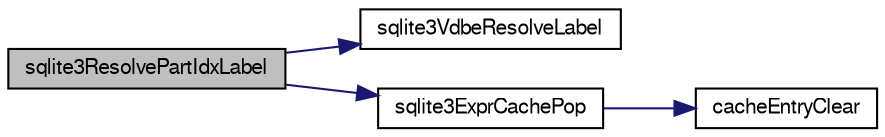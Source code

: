 digraph "sqlite3ResolvePartIdxLabel"
{
  edge [fontname="FreeSans",fontsize="10",labelfontname="FreeSans",labelfontsize="10"];
  node [fontname="FreeSans",fontsize="10",shape=record];
  rankdir="LR";
  Node679508 [label="sqlite3ResolvePartIdxLabel",height=0.2,width=0.4,color="black", fillcolor="grey75", style="filled", fontcolor="black"];
  Node679508 -> Node679509 [color="midnightblue",fontsize="10",style="solid",fontname="FreeSans"];
  Node679509 [label="sqlite3VdbeResolveLabel",height=0.2,width=0.4,color="black", fillcolor="white", style="filled",URL="$sqlite3_8c.html#a0a86f82356e392d9a84a008559c1aeeb"];
  Node679508 -> Node679510 [color="midnightblue",fontsize="10",style="solid",fontname="FreeSans"];
  Node679510 [label="sqlite3ExprCachePop",height=0.2,width=0.4,color="black", fillcolor="white", style="filled",URL="$sqlite3_8c.html#afc801698332f063ac2e24fa5856939c6"];
  Node679510 -> Node679511 [color="midnightblue",fontsize="10",style="solid",fontname="FreeSans"];
  Node679511 [label="cacheEntryClear",height=0.2,width=0.4,color="black", fillcolor="white", style="filled",URL="$sqlite3_8c.html#a695836faaedd1f2926d828f459bce76e"];
}
